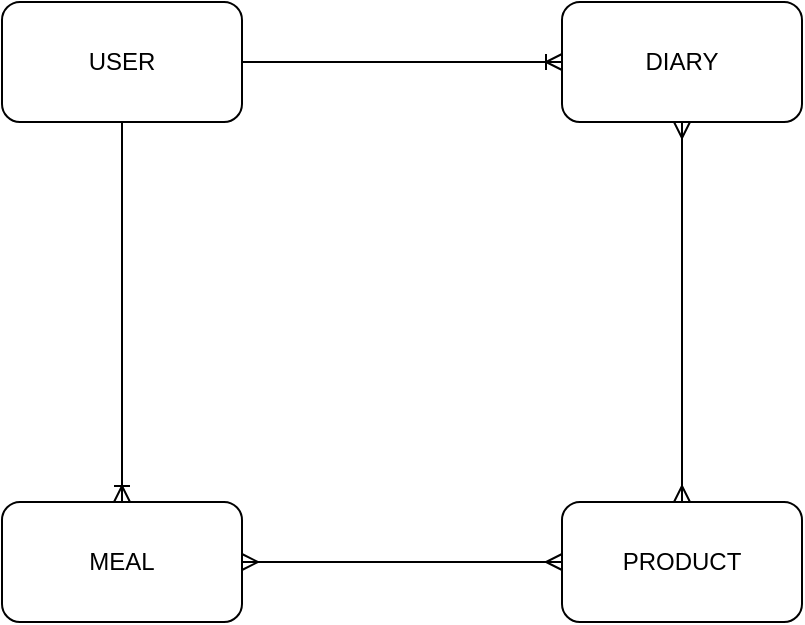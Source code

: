 <mxfile version="21.0.6" type="device"><diagram name="Page-1" id="BGIdxtPm_Z4hTcZqIk-e"><mxGraphModel dx="1242" dy="739" grid="1" gridSize="10" guides="1" tooltips="1" connect="1" arrows="1" fold="1" page="1" pageScale="1" pageWidth="827" pageHeight="1169" math="0" shadow="0"><root><mxCell id="0"/><mxCell id="1" parent="0"/><mxCell id="cJvWEwgFNZsoYbC_QpFm-10" style="edgeStyle=orthogonalEdgeStyle;rounded=0;orthogonalLoop=1;jettySize=auto;html=1;exitX=1;exitY=0.5;exitDx=0;exitDy=0;entryX=0;entryY=0.5;entryDx=0;entryDy=0;endArrow=ERoneToMany;endFill=0;" edge="1" parent="1" source="cJvWEwgFNZsoYbC_QpFm-12" target="cJvWEwgFNZsoYbC_QpFm-14"><mxGeometry relative="1" as="geometry"/></mxCell><mxCell id="cJvWEwgFNZsoYbC_QpFm-11" style="edgeStyle=orthogonalEdgeStyle;rounded=0;orthogonalLoop=1;jettySize=auto;html=1;entryX=0.5;entryY=0;entryDx=0;entryDy=0;endArrow=ERoneToMany;endFill=0;" edge="1" parent="1" source="cJvWEwgFNZsoYbC_QpFm-12" target="cJvWEwgFNZsoYbC_QpFm-16"><mxGeometry relative="1" as="geometry"/></mxCell><mxCell id="cJvWEwgFNZsoYbC_QpFm-12" value="USER" style="rounded=1;whiteSpace=wrap;html=1;" vertex="1" parent="1"><mxGeometry x="120" y="130" width="120" height="60" as="geometry"/></mxCell><mxCell id="cJvWEwgFNZsoYbC_QpFm-22" style="edgeStyle=orthogonalEdgeStyle;rounded=0;orthogonalLoop=1;jettySize=auto;html=1;exitX=0.5;exitY=1;exitDx=0;exitDy=0;entryX=0.5;entryY=0;entryDx=0;entryDy=0;startArrow=ERmany;startFill=0;endArrow=ERmany;endFill=0;" edge="1" parent="1" source="cJvWEwgFNZsoYbC_QpFm-14" target="cJvWEwgFNZsoYbC_QpFm-19"><mxGeometry relative="1" as="geometry"/></mxCell><mxCell id="cJvWEwgFNZsoYbC_QpFm-14" value="DIARY" style="rounded=1;whiteSpace=wrap;html=1;" vertex="1" parent="1"><mxGeometry x="400" y="130" width="120" height="60" as="geometry"/></mxCell><mxCell id="cJvWEwgFNZsoYbC_QpFm-23" style="edgeStyle=orthogonalEdgeStyle;rounded=0;orthogonalLoop=1;jettySize=auto;html=1;exitX=1;exitY=0.5;exitDx=0;exitDy=0;entryX=0;entryY=0.5;entryDx=0;entryDy=0;startArrow=ERmany;startFill=0;endArrow=ERmany;endFill=0;" edge="1" parent="1" source="cJvWEwgFNZsoYbC_QpFm-16" target="cJvWEwgFNZsoYbC_QpFm-19"><mxGeometry relative="1" as="geometry"/></mxCell><mxCell id="cJvWEwgFNZsoYbC_QpFm-16" value="MEAL" style="rounded=1;whiteSpace=wrap;html=1;" vertex="1" parent="1"><mxGeometry x="120" y="380" width="120" height="60" as="geometry"/></mxCell><mxCell id="cJvWEwgFNZsoYbC_QpFm-19" value="PRODUCT" style="rounded=1;whiteSpace=wrap;html=1;" vertex="1" parent="1"><mxGeometry x="400" y="380" width="120" height="60" as="geometry"/></mxCell></root></mxGraphModel></diagram></mxfile>
